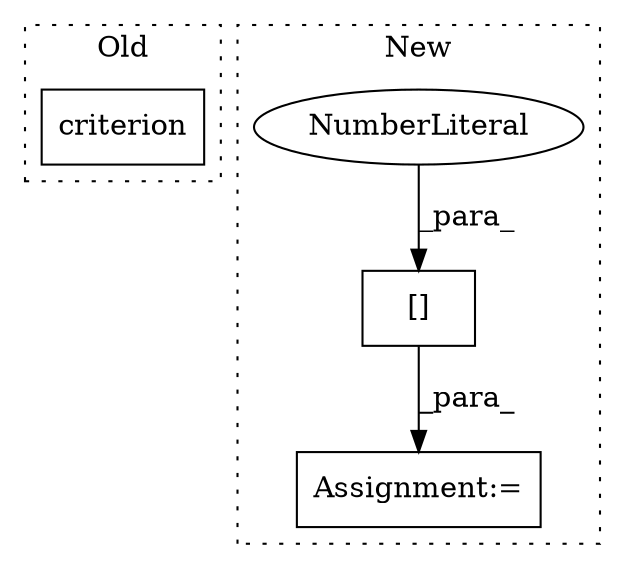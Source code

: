 digraph G {
subgraph cluster0 {
1 [label="criterion" a="32" s="3026,3067" l="10,1" shape="box"];
label = "Old";
style="dotted";
}
subgraph cluster1 {
2 [label="[]" a="2" s="3201,3221" l="19,1" shape="box"];
3 [label="NumberLiteral" a="34" s="3220" l="1" shape="ellipse"];
4 [label="Assignment:=" a="7" s="3200" l="1" shape="box"];
label = "New";
style="dotted";
}
2 -> 4 [label="_para_"];
3 -> 2 [label="_para_"];
}